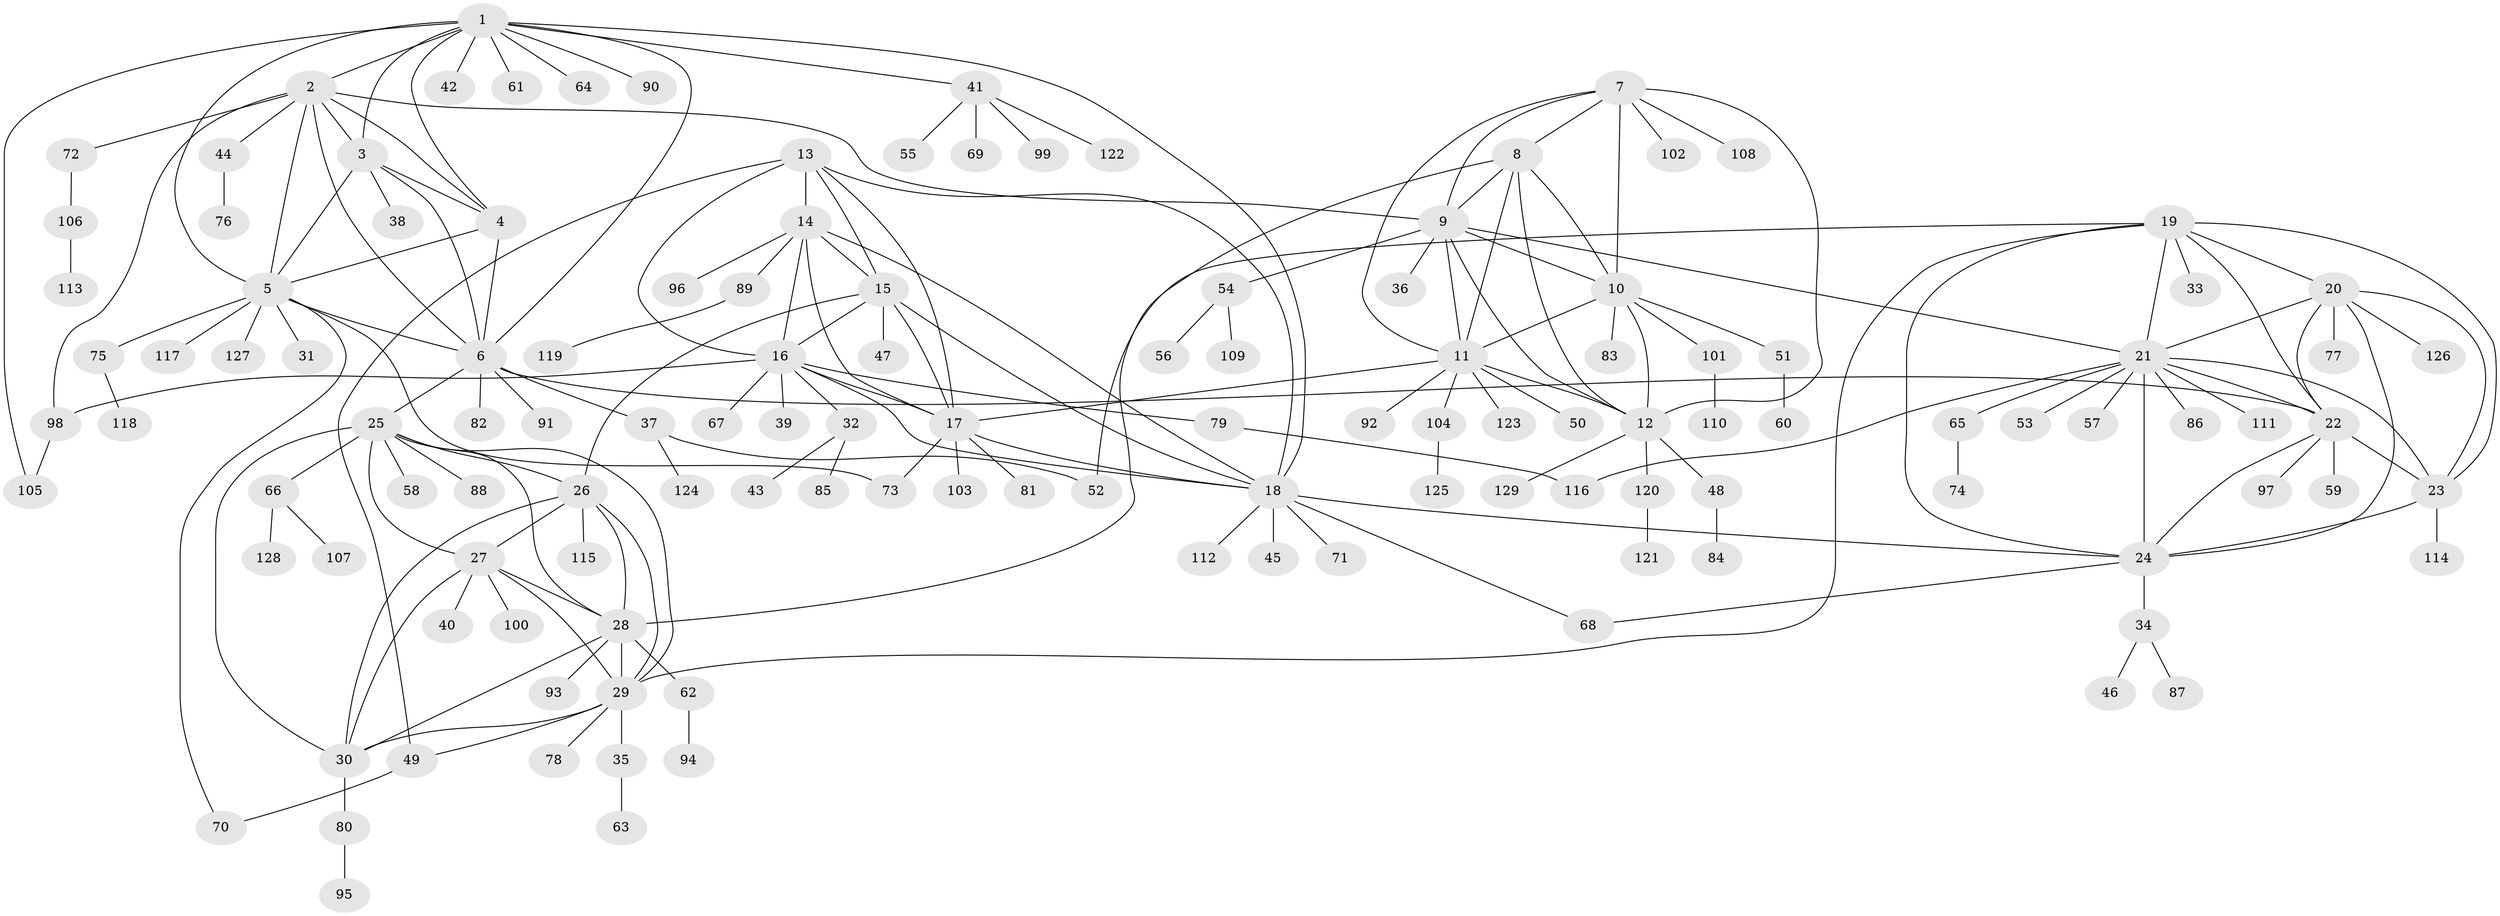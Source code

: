 // Generated by graph-tools (version 1.1) at 2025/15/03/09/25 04:15:47]
// undirected, 129 vertices, 192 edges
graph export_dot {
graph [start="1"]
  node [color=gray90,style=filled];
  1;
  2;
  3;
  4;
  5;
  6;
  7;
  8;
  9;
  10;
  11;
  12;
  13;
  14;
  15;
  16;
  17;
  18;
  19;
  20;
  21;
  22;
  23;
  24;
  25;
  26;
  27;
  28;
  29;
  30;
  31;
  32;
  33;
  34;
  35;
  36;
  37;
  38;
  39;
  40;
  41;
  42;
  43;
  44;
  45;
  46;
  47;
  48;
  49;
  50;
  51;
  52;
  53;
  54;
  55;
  56;
  57;
  58;
  59;
  60;
  61;
  62;
  63;
  64;
  65;
  66;
  67;
  68;
  69;
  70;
  71;
  72;
  73;
  74;
  75;
  76;
  77;
  78;
  79;
  80;
  81;
  82;
  83;
  84;
  85;
  86;
  87;
  88;
  89;
  90;
  91;
  92;
  93;
  94;
  95;
  96;
  97;
  98;
  99;
  100;
  101;
  102;
  103;
  104;
  105;
  106;
  107;
  108;
  109;
  110;
  111;
  112;
  113;
  114;
  115;
  116;
  117;
  118;
  119;
  120;
  121;
  122;
  123;
  124;
  125;
  126;
  127;
  128;
  129;
  1 -- 2;
  1 -- 3;
  1 -- 4;
  1 -- 5;
  1 -- 6;
  1 -- 18;
  1 -- 41;
  1 -- 42;
  1 -- 61;
  1 -- 64;
  1 -- 90;
  1 -- 105;
  2 -- 3;
  2 -- 4;
  2 -- 5;
  2 -- 6;
  2 -- 9;
  2 -- 44;
  2 -- 72;
  2 -- 98;
  3 -- 4;
  3 -- 5;
  3 -- 6;
  3 -- 38;
  4 -- 5;
  4 -- 6;
  5 -- 6;
  5 -- 31;
  5 -- 70;
  5 -- 73;
  5 -- 75;
  5 -- 117;
  5 -- 127;
  6 -- 22;
  6 -- 25;
  6 -- 37;
  6 -- 82;
  6 -- 91;
  7 -- 8;
  7 -- 9;
  7 -- 10;
  7 -- 11;
  7 -- 12;
  7 -- 102;
  7 -- 108;
  8 -- 9;
  8 -- 10;
  8 -- 11;
  8 -- 12;
  8 -- 28;
  9 -- 10;
  9 -- 11;
  9 -- 12;
  9 -- 21;
  9 -- 36;
  9 -- 54;
  10 -- 11;
  10 -- 12;
  10 -- 51;
  10 -- 83;
  10 -- 101;
  11 -- 12;
  11 -- 17;
  11 -- 50;
  11 -- 92;
  11 -- 104;
  11 -- 123;
  12 -- 48;
  12 -- 120;
  12 -- 129;
  13 -- 14;
  13 -- 15;
  13 -- 16;
  13 -- 17;
  13 -- 18;
  13 -- 49;
  14 -- 15;
  14 -- 16;
  14 -- 17;
  14 -- 18;
  14 -- 89;
  14 -- 96;
  15 -- 16;
  15 -- 17;
  15 -- 18;
  15 -- 26;
  15 -- 47;
  16 -- 17;
  16 -- 18;
  16 -- 32;
  16 -- 39;
  16 -- 67;
  16 -- 79;
  16 -- 98;
  17 -- 18;
  17 -- 73;
  17 -- 81;
  17 -- 103;
  18 -- 24;
  18 -- 45;
  18 -- 68;
  18 -- 71;
  18 -- 112;
  19 -- 20;
  19 -- 21;
  19 -- 22;
  19 -- 23;
  19 -- 24;
  19 -- 29;
  19 -- 33;
  19 -- 52;
  20 -- 21;
  20 -- 22;
  20 -- 23;
  20 -- 24;
  20 -- 77;
  20 -- 126;
  21 -- 22;
  21 -- 23;
  21 -- 24;
  21 -- 53;
  21 -- 57;
  21 -- 65;
  21 -- 86;
  21 -- 111;
  21 -- 116;
  22 -- 23;
  22 -- 24;
  22 -- 59;
  22 -- 97;
  23 -- 24;
  23 -- 114;
  24 -- 34;
  24 -- 68;
  25 -- 26;
  25 -- 27;
  25 -- 28;
  25 -- 29;
  25 -- 30;
  25 -- 58;
  25 -- 66;
  25 -- 88;
  26 -- 27;
  26 -- 28;
  26 -- 29;
  26 -- 30;
  26 -- 115;
  27 -- 28;
  27 -- 29;
  27 -- 30;
  27 -- 40;
  27 -- 100;
  28 -- 29;
  28 -- 30;
  28 -- 62;
  28 -- 93;
  29 -- 30;
  29 -- 35;
  29 -- 49;
  29 -- 78;
  30 -- 80;
  32 -- 43;
  32 -- 85;
  34 -- 46;
  34 -- 87;
  35 -- 63;
  37 -- 52;
  37 -- 124;
  41 -- 55;
  41 -- 69;
  41 -- 99;
  41 -- 122;
  44 -- 76;
  48 -- 84;
  49 -- 70;
  51 -- 60;
  54 -- 56;
  54 -- 109;
  62 -- 94;
  65 -- 74;
  66 -- 107;
  66 -- 128;
  72 -- 106;
  75 -- 118;
  79 -- 116;
  80 -- 95;
  89 -- 119;
  98 -- 105;
  101 -- 110;
  104 -- 125;
  106 -- 113;
  120 -- 121;
}
